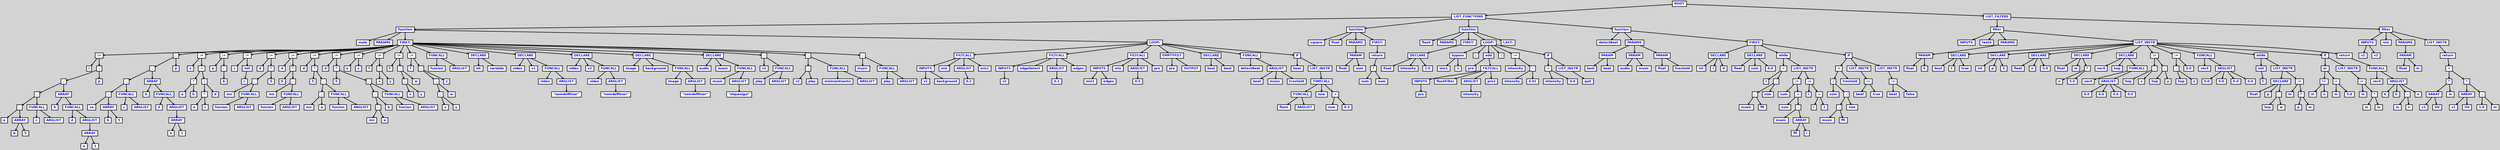 digraph {

	ordering=out;
	ranksep=.4;
	bgcolor="lightgrey"; node [shape=box, fixedsize=false, fontsize=12, fontname="Helvetica-bold", fontcolor="blue"
		width=.25, height=.25, color="black", fillcolor="white", style="filled, solid, bold"];
	edge [arrowsize=.5, color="black", style="bold"]

  n0 [label="ROOT"];
  n1 [label="LIST_FUNCTIONS"];
  n1 [label="LIST_FUNCTIONS"];
  n2 [label="function"];
  n2 [label="function"];
  n3 [label="main"];
  n4 [label="PARAMS"];
  n5 [label="FIRST:"];
  n5 [label="FIRST:"];
  n6 [label=":="];
  n6 [label=":="];
  n7 [label="l"];
  n8 [label="."];
  n8 [label="."];
  n9 [label="."];
  n9 [label="."];
  n10 [label="."];
  n10 [label="."];
  n11 [label="."];
  n11 [label="."];
  n12 [label="a"];
  n13 [label="ARRAY"];
  n13 [label="ARRAY"];
  n14 [label="b"];
  n15 [label="5"];
  n16 [label="FUNCALL"];
  n16 [label="FUNCALL"];
  n17 [label="c"];
  n18 [label="ARGLIST"];
  n19 [label="ARRAY"];
  n19 [label="ARRAY"];
  n20 [label="b"];
  n21 [label="FUNCALL"];
  n21 [label="FUNCALL"];
  n22 [label="d"];
  n23 [label="ARGLIST"];
  n23 [label="ARGLIST"];
  n24 [label="ARRAY"];
  n24 [label="ARRAY"];
  n25 [label="e"];
  n26 [label="1"];
  n27 [label="p"];
  n28 [label="."];
  n28 [label="."];
  n29 [label="."];
  n29 [label="."];
  n30 [label="."];
  n30 [label="."];
  n31 [label="."];
  n31 [label="."];
  n32 [label="xa"];
  n33 [label="ARRAY"];
  n33 [label="ARRAY"];
  n34 [label="b"];
  n35 [label="5"];
  n36 [label="FUNCALL"];
  n36 [label="FUNCALL"];
  n37 [label="c"];
  n38 [label="ARGLIST"];
  n39 [label="ARRAY"];
  n39 [label="ARRAY"];
  n40 [label="b"];
  n41 [label="FUNCALL"];
  n41 [label="FUNCALL"];
  n42 [label="d"];
  n43 [label="ARGLIST"];
  n43 [label="ARGLIST"];
  n44 [label="ARRAY"];
  n44 [label="ARRAY"];
  n45 [label="e"];
  n46 [label="1"];
  n47 [label="p"];
  n48 [label=":="];
  n48 [label=":="];
  n49 [label="x"];
  n50 [label="+"];
  n50 [label="+"];
  n51 [label="*"];
  n51 [label="*"];
  n52 [label="a"];
  n53 [label="b"];
  n54 [label="/"];
  n54 [label="/"];
  n55 [label="*"];
  n55 [label="*"];
  n56 [label="e"];
  n57 [label="c"];
  n58 [label="d"];
  n59 [label=":="];
  n59 [label=":="];
  n60 [label="a"];
  n61 [label="-"];
  n61 [label="-"];
  n62 [label="b"];
  n63 [label=":="];
  n63 [label=":="];
  n64 [label="c"];
  n65 [label="not"];
  n65 [label="not"];
  n66 [label="c"];
  n67 [label=":="];
  n67 [label=":="];
  n68 [label="d"];
  n69 [label="*"];
  n69 [label="*"];
  n70 [label="."];
  n70 [label="."];
  n71 [label="mn"];
  n72 [label="FUNCALL"];
  n72 [label="FUNCALL"];
  n73 [label="funcion"];
  n74 [label="ARGLIST"];
  n75 [label="5"];
  n76 [label=":="];
  n76 [label=":="];
  n77 [label="d"];
  n78 [label="*"];
  n78 [label="*"];
  n79 [label="5"];
  n80 [label="."];
  n80 [label="."];
  n81 [label="mn"];
  n82 [label="FUNCALL"];
  n82 [label="FUNCALL"];
  n83 [label="funcion"];
  n84 [label="ARGLIST"];
  n85 [label=":="];
  n85 [label=":="];
  n86 [label="d"];
  n87 [label="*"];
  n87 [label="*"];
  n88 [label="5"];
  n89 [label="."];
  n89 [label="."];
  n90 [label="."];
  n90 [label="."];
  n91 [label="mn"];
  n92 [label="a"];
  n93 [label="FUNCALL"];
  n93 [label="FUNCALL"];
  n94 [label="funcion"];
  n95 [label="ARGLIST"];
  n96 [label=":="];
  n96 [label=":="];
  n97 [label="d"];
  n98 [label="*"];
  n98 [label="*"];
  n99 [label="5"];
  n100 [label="."];
  n100 [label="."];
  n101 [label="."];
  n101 [label="."];
  n102 [label="."];
  n102 [label="."];
  n103 [label="mn"];
  n104 [label="a"];
  n105 [label="b"];
  n106 [label="FUNCALL"];
  n106 [label="FUNCALL"];
  n107 [label="funcion"];
  n108 [label="ARGLIST"];
  n109 [label=":="];
  n109 [label=":="];
  n110 [label="e"];
  n111 [label="x"];
  n112 [label=":="];
  n112 [label=":="];
  n113 [label="f"];
  n114 [label="."];
  n114 [label="."];
  n115 [label="x"];
  n116 [label="y"];
  n117 [label=":="];
  n117 [label=":="];
  n118 [label="f"];
  n119 [label="."];
  n119 [label="."];
  n120 [label="."];
  n120 [label="."];
  n121 [label="x"];
  n122 [label="y"];
  n123 [label="w"];
  n124 [label=":="];
  n124 [label=":="];
  n125 [label="f"];
  n126 [label="."];
  n126 [label="."];
  n127 [label="."];
  n127 [label="."];
  n128 [label="."];
  n128 [label="."];
  n129 [label="x"];
  n130 [label="y"];
  n131 [label="w"];
  n132 [label="z"];
  n133 [label="FUNCALL"];
  n133 [label="FUNCALL"];
  n134 [label="funcion"];
  n135 [label="ARGLIST"];
  n136 [label="DECLARE"];
  n136 [label="DECLARE"];
  n137 [label="int"];
  n138 [label="variable"];
  n139 [label="DECLARE"];
  n139 [label="DECLARE"];
  n140 [label="video"];
  n141 [label="v1"];
  n142 [label="FUNCALL"];
  n142 [label="FUNCALL"];
  n143 [label="video"];
  n144 [label="ARGLIST"];
  n144 [label="ARGLIST"];
  n145 [label="\"nomdelfitxer\""];
  n146 [label="DECLARE"];
  n146 [label="DECLARE"];
  n147 [label="video"];
  n148 [label="v2"];
  n149 [label="FUNCALL"];
  n149 [label="FUNCALL"];
  n150 [label="video"];
  n151 [label="ARGLIST"];
  n151 [label="ARGLIST"];
  n152 [label="\"nomdelfitxer\""];
  n153 [label="DECLARE"];
  n153 [label="DECLARE"];
  n154 [label="image"];
  n155 [label="background"];
  n156 [label="FUNCALL"];
  n156 [label="FUNCALL"];
  n157 [label="image"];
  n158 [label="ARGLIST"];
  n158 [label="ARGLIST"];
  n159 [label="\"nomdelfitxer\""];
  n160 [label="DECLARE"];
  n160 [label="DECLARE"];
  n161 [label="audio"];
  n162 [label="music"];
  n163 [label="FUNCALL"];
  n163 [label="FUNCALL"];
  n164 [label="music"];
  n165 [label="ARGLIST"];
  n165 [label="ARGLIST"];
  n166 [label="\"elquesigui\""];
  n167 [label="."];
  n167 [label="."];
  n168 [label="v1"];
  n169 [label="FUNCALL"];
  n169 [label="FUNCALL"];
  n170 [label="play"];
  n171 [label="ARGLIST"];
  n172 [label="."];
  n172 [label="."];
  n173 [label="."];
  n173 [label="."];
  n174 [label="v2"];
  n175 [label="play"];
  n176 [label="FUNCALL"];
  n176 [label="FUNCALL"];
  n177 [label="meinventoesto"];
  n178 [label="ARGLIST"];
  n179 [label="."];
  n179 [label="."];
  n180 [label="music"];
  n181 [label="FUNCALL"];
  n181 [label="FUNCALL"];
  n182 [label="play"];
  n183 [label="ARGLIST"];
  n184 [label="LOOP:"];
  n184 [label="LOOP:"];
  n185 [label="FILTCALL"];
  n185 [label="FILTCALL"];
  n186 [label="INPUTS"];
  n186 [label="INPUTS"];
  n187 [label="v1"];
  n188 [label="background"];
  n189 [label="mix"];
  n190 [label="ARGLIST"];
  n190 [label="ARGLIST"];
  n191 [label="0.2"];
  n192 [label="mix1"];
  n193 [label="FILTCALL"];
  n193 [label="FILTCALL"];
  n194 [label="INPUTS"];
  n194 [label="INPUTS"];
  n195 [label="v2"];
  n196 [label="edgeDetect"];
  n197 [label="ARGLIST"];
  n197 [label="ARGLIST"];
  n198 [label="0.1"];
  n199 [label="edges"];
  n200 [label="FILTCALL"];
  n200 [label="FILTCALL"];
  n201 [label="INPUTS"];
  n201 [label="INPUTS"];
  n202 [label="mix1"];
  n203 [label="edges"];
  n204 [label="mix"];
  n205 [label="ARGLIST"];
  n205 [label="ARGLIST"];
  n206 [label="0.5"];
  n207 [label="pre"];
  n208 [label="EMPTYFILT"];
  n208 [label="EMPTYFILT"];
  n209 [label="pre"];
  n210 [label="OUTPUT"];
  n211 [label="DECLARE"];
  n211 [label="DECLARE"];
  n212 [label="bool"];
  n213 [label="beat"];
  n214 [label="FUNCALL"];
  n214 [label="FUNCALL"];
  n215 [label="detectBeat"];
  n216 [label="ARGLIST"];
  n216 [label="ARGLIST"];
  n217 [label="beat"];
  n218 [label="music"];
  n219 [label="treshold"];
  n220 [label="if"];
  n220 [label="if"];
  n221 [label="beat"];
  n222 [label="LIST_INSTR"];
  n222 [label="LIST_INSTR"];
  n223 [label="TIMECALL"];
  n223 [label="TIMECALL"];
  n224 [label="FUNCALL"];
  n224 [label="FUNCALL"];
  n225 [label="flash"];
  n226 [label="ARGLIST"];
  n227 [label="now"];
  n228 [label="+"];
  n228 [label="+"];
  n229 [label="now"];
  n230 [label="0.5"];
  n231 [label="function"];
  n231 [label="function"];
  n232 [label="square"];
  n233 [label="float"];
  n234 [label="PARAMS"];
  n234 [label="PARAMS"];
  n235 [label="PARAM"];
  n235 [label="PARAM"];
  n236 [label="float"];
  n237 [label="num"];
  n238 [label="FIRST:"];
  n238 [label="FIRST:"];
  n239 [label="return"];
  n239 [label="return"];
  n240 [label="*"];
  n240 [label="*"];
  n241 [label="num"];
  n242 [label="num"];
  n243 [label="function"];
  n243 [label="function"];
  n244 [label="flash"];
  n245 [label="PARAMS"];
  n246 [label="FIRST:"];
  n246 [label="FIRST:"];
  n247 [label="DECLARE"];
  n247 [label="DECLARE"];
  n248 [label="float"];
  n249 [label="intensity"];
  n250 [label="1.0"];
  n251 [label="LOOP:"];
  n251 [label="LOOP:"];
  n252 [label="bypass"];
  n252 [label="bypass"];
  n253 [label="mix1"];
  n254 [label="1"];
  n255 [label=";"];
  n256 [label="add"];
  n256 [label="add"];
  n257 [label="pre"];
  n258 [label="FILTCALL"];
  n258 [label="FILTCALL"];
  n259 [label="INPUTS"];
  n259 [label="INPUTS"];
  n260 [label="pre"];
  n261 [label="flashFilter"];
  n262 [label="ARGLIST"];
  n262 [label="ARGLIST"];
  n263 [label="intensity"];
  n264 [label="pre2"];
  n265 [label=";"];
  n266 [label=":="];
  n266 [label=":="];
  n267 [label="intensity"];
  n268 [label="-"];
  n268 [label="-"];
  n269 [label="intensity"];
  n270 [label="0.01"];
  n271 [label="if"];
  n271 [label="if"];
  n272 [label="<"];
  n272 [label="<"];
  n273 [label="intensity"];
  n274 [label="0.0"];
  n275 [label="LIST_INSTR"];
  n275 [label="LIST_INSTR"];
  n276 [label="quit"];
  n277 [label="LAST:"];
  n278 [label="function"];
  n278 [label="function"];
  n279 [label="detectBeat"];
  n280 [label="PARAMS"];
  n280 [label="PARAMS"];
  n281 [label="PARAM"];
  n281 [label="PARAM"];
  n282 [label="bool"];
  n283 [label="beat"];
  n284 [label="PARAM"];
  n284 [label="PARAM"];
  n285 [label="audio"];
  n286 [label="music"];
  n287 [label="PARAM"];
  n287 [label="PARAM"];
  n288 [label="float"];
  n289 [label="treshold"];
  n290 [label="FIRST:"];
  n290 [label="FIRST:"];
  n291 [label="DECLARE"];
  n291 [label="DECLARE"];
  n292 [label="int"];
  n293 [label="i"];
  n294 [label="0"];
  n295 [label="DECLARE"];
  n295 [label="DECLARE"];
  n296 [label="float"];
  n297 [label="sum"];
  n298 [label="0.0"];
  n299 [label="while"];
  n299 [label="while"];
  n300 [label="<"];
  n300 [label="<"];
  n301 [label="i"];
  n302 [label="."];
  n302 [label="."];
  n303 [label="."];
  n303 [label="."];
  n304 [label="music"];
  n305 [label="fft"];
  n306 [label="size"];
  n307 [label="LIST_INSTR"];
  n307 [label="LIST_INSTR"];
  n308 [label=":="];
  n308 [label=":="];
  n309 [label="sum"];
  n310 [label="+"];
  n310 [label="+"];
  n311 [label="sum"];
  n312 [label="."];
  n312 [label="."];
  n313 [label="music"];
  n314 [label="ARRAY"];
  n314 [label="ARRAY"];
  n315 [label="fft"];
  n316 [label="i"];
  n317 [label=":="];
  n317 [label=":="];
  n318 [label="i"];
  n319 [label="+"];
  n319 [label="+"];
  n320 [label="i"];
  n321 [label="1"];
  n322 [label="if"];
  n322 [label="if"];
  n323 [label=">"];
  n323 [label=">"];
  n324 [label="/"];
  n324 [label="/"];
  n325 [label="sum"];
  n326 [label="."];
  n326 [label="."];
  n327 [label="."];
  n327 [label="."];
  n328 [label="music"];
  n329 [label="fft"];
  n330 [label="size"];
  n331 [label="treshold"];
  n332 [label="LIST_INSTR"];
  n332 [label="LIST_INSTR"];
  n333 [label=":="];
  n333 [label=":="];
  n334 [label="beat"];
  n335 [label="true"];
  n336 [label="LIST_INSTR"];
  n336 [label="LIST_INSTR"];
  n337 [label=":="];
  n337 [label=":="];
  n338 [label="beat"];
  n339 [label="false"];
  n340 [label="LIST_FILTERS"];
  n340 [label="LIST_FILTERS"];
  n341 [label="filter"];
  n341 [label="filter"];
  n342 [label="INPUTS"];
  n343 [label="testA"];
  n344 [label="PARAMS"];
  n344 [label="PARAMS"];
  n345 [label="PARAM"];
  n345 [label="PARAM"];
  n346 [label="float"];
  n347 [label="k"];
  n348 [label="LIST_INSTR"];
  n348 [label="LIST_INSTR"];
  n349 [label="DECLARE"];
  n349 [label="DECLARE"];
  n350 [label="bool"];
  n351 [label="t"];
  n352 [label="true"];
  n353 [label="DECLARE"];
  n353 [label="DECLARE"];
  n354 [label="int"];
  n355 [label="p"];
  n356 [label="5"];
  n357 [label="DECLARE"];
  n357 [label="DECLARE"];
  n358 [label="float"];
  n359 [label="n"];
  n360 [label="5.0"];
  n361 [label="DECLARE"];
  n361 [label="DECLARE"];
  n362 [label="float"];
  n363 [label="m"];
  n364 [label="*"];
  n364 [label="*"];
  n365 [label="n"];
  n366 [label="5.0"];
  n367 [label="DECLARE"];
  n367 [label="DECLARE"];
  n368 [label="vec4"];
  n369 [label="hop"];
  n370 [label="FUNCALL"];
  n370 [label="FUNCALL"];
  n371 [label="vec4"];
  n372 [label="ARGLIST"];
  n372 [label="ARGLIST"];
  n373 [label="0.0"];
  n374 [label="0.0"];
  n375 [label="0.0"];
  n376 [label="0.0"];
  n377 [label=":="];
  n377 [label=":="];
  n378 [label="."];
  n378 [label="."];
  n379 [label="hop"];
  n380 [label="x"];
  n381 [label="."];
  n381 [label="."];
  n382 [label="hop"];
  n383 [label="y"];
  n384 [label=":="];
  n384 [label=":="];
  n385 [label="."];
  n385 [label="."];
  n386 [label="hop"];
  n387 [label="z"];
  n388 [label="5.0"];
  n389 [label="FUNCALL"];
  n389 [label="FUNCALL"];
  n390 [label="vec4"];
  n391 [label="ARGLIST"];
  n391 [label="ARGLIST"];
  n392 [label="0.0"];
  n393 [label="0.0"];
  n394 [label="0.0"];
  n395 [label="0.0"];
  n396 [label="while"];
  n396 [label="while"];
  n397 [label="not"];
  n397 [label="not"];
  n398 [label="t"];
  n399 [label="LIST_INSTR"];
  n399 [label="LIST_INSTR"];
  n400 [label="DECLARE"];
  n400 [label="DECLARE"];
  n401 [label="float"];
  n402 [label="p"];
  n403 [label="."];
  n403 [label="."];
  n404 [label="hop"];
  n405 [label="w"];
  n406 [label=":="];
  n406 [label=":="];
  n407 [label="m"];
  n408 [label="*"];
  n408 [label="*"];
  n409 [label="p"];
  n410 [label="m"];
  n411 [label="if"];
  n411 [label="if"];
  n412 [label="or"];
  n412 [label="or"];
  n413 [label="!="];
  n413 [label="!="];
  n414 [label="m"];
  n415 [label="n"];
  n416 [label="<"];
  n416 [label="<"];
  n417 [label="m"];
  n418 [label="5.0"];
  n419 [label="LIST_INSTR"];
  n419 [label="LIST_INSTR"];
  n420 [label=":="];
  n420 [label=":="];
  n421 [label="m"];
  n422 [label="*"];
  n422 [label="*"];
  n423 [label="m"];
  n424 [label="m"];
  n425 [label="return"];
  n425 [label="return"];
  n426 [label="FUNCALL"];
  n426 [label="FUNCALL"];
  n427 [label="vec4"];
  n428 [label="ARGLIST"];
  n428 [label="ARGLIST"];
  n429 [label="k"];
  n430 [label="k"];
  n431 [label="-"];
  n431 [label="-"];
  n432 [label="m"];
  n433 [label="n"];
  n434 [label="n"];
  n435 [label="filter"];
  n435 [label="filter"];
  n436 [label="INPUTS"];
  n436 [label="INPUTS"];
  n437 [label="v1"];
  n438 [label="v2"];
  n439 [label="mix"];
  n440 [label="PARAMS"];
  n440 [label="PARAMS"];
  n441 [label="PARAM"];
  n441 [label="PARAM"];
  n442 [label="float"];
  n443 [label="m"];
  n444 [label="LIST_INSTR"];
  n444 [label="LIST_INSTR"];
  n445 [label="return"];
  n445 [label="return"];
  n446 [label="+"];
  n446 [label="+"];
  n447 [label="*"];
  n447 [label="*"];
  n448 [label="ARRAY"];
  n448 [label="ARRAY"];
  n449 [label="v1"];
  n450 [label="UV"];
  n451 [label="m"];
  n452 [label="*"];
  n452 [label="*"];
  n453 [label="ARRAY"];
  n453 [label="ARRAY"];
  n454 [label="v1"];
  n455 [label="UV"];
  n456 [label="-"];
  n456 [label="-"];
  n457 [label="1.0"];
  n458 [label="m"];

  n0 -> n1 // "ROOT" -> "LIST_FUNCTIONS"
  n1 -> n2 // "LIST_FUNCTIONS" -> "function"
  n2 -> n3 // "function" -> "main"
  n2 -> n4 // "function" -> "PARAMS"
  n2 -> n5 // "function" -> "FIRST:"
  n5 -> n6 // "FIRST:" -> ":="
  n6 -> n7 // ":=" -> "l"
  n6 -> n8 // ":=" -> "."
  n8 -> n9 // "." -> "."
  n9 -> n10 // "." -> "."
  n10 -> n11 // "." -> "."
  n11 -> n12 // "." -> "a"
  n11 -> n13 // "." -> "ARRAY"
  n13 -> n14 // "ARRAY" -> "b"
  n13 -> n15 // "ARRAY" -> "5"
  n10 -> n16 // "." -> "FUNCALL"
  n16 -> n17 // "FUNCALL" -> "c"
  n16 -> n18 // "FUNCALL" -> "ARGLIST"
  n9 -> n19 // "." -> "ARRAY"
  n19 -> n20 // "ARRAY" -> "b"
  n19 -> n21 // "ARRAY" -> "FUNCALL"
  n21 -> n22 // "FUNCALL" -> "d"
  n21 -> n23 // "FUNCALL" -> "ARGLIST"
  n23 -> n24 // "ARGLIST" -> "ARRAY"
  n24 -> n25 // "ARRAY" -> "e"
  n24 -> n26 // "ARRAY" -> "1"
  n8 -> n27 // "." -> "p"
  n5 -> n28 // "FIRST:" -> "."
  n28 -> n29 // "." -> "."
  n29 -> n30 // "." -> "."
  n30 -> n31 // "." -> "."
  n31 -> n32 // "." -> "xa"
  n31 -> n33 // "." -> "ARRAY"
  n33 -> n34 // "ARRAY" -> "b"
  n33 -> n35 // "ARRAY" -> "5"
  n30 -> n36 // "." -> "FUNCALL"
  n36 -> n37 // "FUNCALL" -> "c"
  n36 -> n38 // "FUNCALL" -> "ARGLIST"
  n29 -> n39 // "." -> "ARRAY"
  n39 -> n40 // "ARRAY" -> "b"
  n39 -> n41 // "ARRAY" -> "FUNCALL"
  n41 -> n42 // "FUNCALL" -> "d"
  n41 -> n43 // "FUNCALL" -> "ARGLIST"
  n43 -> n44 // "ARGLIST" -> "ARRAY"
  n44 -> n45 // "ARRAY" -> "e"
  n44 -> n46 // "ARRAY" -> "1"
  n28 -> n47 // "." -> "p"
  n5 -> n48 // "FIRST:" -> ":="
  n48 -> n49 // ":=" -> "x"
  n48 -> n50 // ":=" -> "+"
  n50 -> n51 // "+" -> "*"
  n51 -> n52 // "*" -> "a"
  n51 -> n53 // "*" -> "b"
  n50 -> n54 // "+" -> "/"
  n54 -> n55 // "/" -> "*"
  n55 -> n56 // "*" -> "e"
  n55 -> n57 // "*" -> "c"
  n54 -> n58 // "/" -> "d"
  n5 -> n59 // "FIRST:" -> ":="
  n59 -> n60 // ":=" -> "a"
  n59 -> n61 // ":=" -> "-"
  n61 -> n62 // "-" -> "b"
  n5 -> n63 // "FIRST:" -> ":="
  n63 -> n64 // ":=" -> "c"
  n63 -> n65 // ":=" -> "not"
  n65 -> n66 // "not" -> "c"
  n5 -> n67 // "FIRST:" -> ":="
  n67 -> n68 // ":=" -> "d"
  n67 -> n69 // ":=" -> "*"
  n69 -> n70 // "*" -> "."
  n70 -> n71 // "." -> "mn"
  n70 -> n72 // "." -> "FUNCALL"
  n72 -> n73 // "FUNCALL" -> "funcion"
  n72 -> n74 // "FUNCALL" -> "ARGLIST"
  n69 -> n75 // "*" -> "5"
  n5 -> n76 // "FIRST:" -> ":="
  n76 -> n77 // ":=" -> "d"
  n76 -> n78 // ":=" -> "*"
  n78 -> n79 // "*" -> "5"
  n78 -> n80 // "*" -> "."
  n80 -> n81 // "." -> "mn"
  n80 -> n82 // "." -> "FUNCALL"
  n82 -> n83 // "FUNCALL" -> "funcion"
  n82 -> n84 // "FUNCALL" -> "ARGLIST"
  n5 -> n85 // "FIRST:" -> ":="
  n85 -> n86 // ":=" -> "d"
  n85 -> n87 // ":=" -> "*"
  n87 -> n88 // "*" -> "5"
  n87 -> n89 // "*" -> "."
  n89 -> n90 // "." -> "."
  n90 -> n91 // "." -> "mn"
  n90 -> n92 // "." -> "a"
  n89 -> n93 // "." -> "FUNCALL"
  n93 -> n94 // "FUNCALL" -> "funcion"
  n93 -> n95 // "FUNCALL" -> "ARGLIST"
  n5 -> n96 // "FIRST:" -> ":="
  n96 -> n97 // ":=" -> "d"
  n96 -> n98 // ":=" -> "*"
  n98 -> n99 // "*" -> "5"
  n98 -> n100 // "*" -> "."
  n100 -> n101 // "." -> "."
  n101 -> n102 // "." -> "."
  n102 -> n103 // "." -> "mn"
  n102 -> n104 // "." -> "a"
  n101 -> n105 // "." -> "b"
  n100 -> n106 // "." -> "FUNCALL"
  n106 -> n107 // "FUNCALL" -> "funcion"
  n106 -> n108 // "FUNCALL" -> "ARGLIST"
  n5 -> n109 // "FIRST:" -> ":="
  n109 -> n110 // ":=" -> "e"
  n109 -> n111 // ":=" -> "x"
  n5 -> n112 // "FIRST:" -> ":="
  n112 -> n113 // ":=" -> "f"
  n112 -> n114 // ":=" -> "."
  n114 -> n115 // "." -> "x"
  n114 -> n116 // "." -> "y"
  n5 -> n117 // "FIRST:" -> ":="
  n117 -> n118 // ":=" -> "f"
  n117 -> n119 // ":=" -> "."
  n119 -> n120 // "." -> "."
  n120 -> n121 // "." -> "x"
  n120 -> n122 // "." -> "y"
  n119 -> n123 // "." -> "w"
  n5 -> n124 // "FIRST:" -> ":="
  n124 -> n125 // ":=" -> "f"
  n124 -> n126 // ":=" -> "."
  n126 -> n127 // "." -> "."
  n127 -> n128 // "." -> "."
  n128 -> n129 // "." -> "x"
  n128 -> n130 // "." -> "y"
  n127 -> n131 // "." -> "w"
  n126 -> n132 // "." -> "z"
  n5 -> n133 // "FIRST:" -> "FUNCALL"
  n133 -> n134 // "FUNCALL" -> "funcion"
  n133 -> n135 // "FUNCALL" -> "ARGLIST"
  n5 -> n136 // "FIRST:" -> "DECLARE"
  n136 -> n137 // "DECLARE" -> "int"
  n136 -> n138 // "DECLARE" -> "variable"
  n5 -> n139 // "FIRST:" -> "DECLARE"
  n139 -> n140 // "DECLARE" -> "video"
  n139 -> n141 // "DECLARE" -> "v1"
  n139 -> n142 // "DECLARE" -> "FUNCALL"
  n142 -> n143 // "FUNCALL" -> "video"
  n142 -> n144 // "FUNCALL" -> "ARGLIST"
  n144 -> n145 // "ARGLIST" -> "\"nomdelfitxer\""
  n5 -> n146 // "FIRST:" -> "DECLARE"
  n146 -> n147 // "DECLARE" -> "video"
  n146 -> n148 // "DECLARE" -> "v2"
  n146 -> n149 // "DECLARE" -> "FUNCALL"
  n149 -> n150 // "FUNCALL" -> "video"
  n149 -> n151 // "FUNCALL" -> "ARGLIST"
  n151 -> n152 // "ARGLIST" -> "\"nomdelfitxer\""
  n5 -> n153 // "FIRST:" -> "DECLARE"
  n153 -> n154 // "DECLARE" -> "image"
  n153 -> n155 // "DECLARE" -> "background"
  n153 -> n156 // "DECLARE" -> "FUNCALL"
  n156 -> n157 // "FUNCALL" -> "image"
  n156 -> n158 // "FUNCALL" -> "ARGLIST"
  n158 -> n159 // "ARGLIST" -> "\"nomdelfitxer\""
  n5 -> n160 // "FIRST:" -> "DECLARE"
  n160 -> n161 // "DECLARE" -> "audio"
  n160 -> n162 // "DECLARE" -> "music"
  n160 -> n163 // "DECLARE" -> "FUNCALL"
  n163 -> n164 // "FUNCALL" -> "music"
  n163 -> n165 // "FUNCALL" -> "ARGLIST"
  n165 -> n166 // "ARGLIST" -> "\"elquesigui\""
  n5 -> n167 // "FIRST:" -> "."
  n167 -> n168 // "." -> "v1"
  n167 -> n169 // "." -> "FUNCALL"
  n169 -> n170 // "FUNCALL" -> "play"
  n169 -> n171 // "FUNCALL" -> "ARGLIST"
  n5 -> n172 // "FIRST:" -> "."
  n172 -> n173 // "." -> "."
  n173 -> n174 // "." -> "v2"
  n173 -> n175 // "." -> "play"
  n172 -> n176 // "." -> "FUNCALL"
  n176 -> n177 // "FUNCALL" -> "meinventoesto"
  n176 -> n178 // "FUNCALL" -> "ARGLIST"
  n5 -> n179 // "FIRST:" -> "."
  n179 -> n180 // "." -> "music"
  n179 -> n181 // "." -> "FUNCALL"
  n181 -> n182 // "FUNCALL" -> "play"
  n181 -> n183 // "FUNCALL" -> "ARGLIST"
  n2 -> n184 // "function" -> "LOOP:"
  n184 -> n185 // "LOOP:" -> "FILTCALL"
  n185 -> n186 // "FILTCALL" -> "INPUTS"
  n186 -> n187 // "INPUTS" -> "v1"
  n186 -> n188 // "INPUTS" -> "background"
  n185 -> n189 // "FILTCALL" -> "mix"
  n185 -> n190 // "FILTCALL" -> "ARGLIST"
  n190 -> n191 // "ARGLIST" -> "0.2"
  n185 -> n192 // "FILTCALL" -> "mix1"
  n184 -> n193 // "LOOP:" -> "FILTCALL"
  n193 -> n194 // "FILTCALL" -> "INPUTS"
  n194 -> n195 // "INPUTS" -> "v2"
  n193 -> n196 // "FILTCALL" -> "edgeDetect"
  n193 -> n197 // "FILTCALL" -> "ARGLIST"
  n197 -> n198 // "ARGLIST" -> "0.1"
  n193 -> n199 // "FILTCALL" -> "edges"
  n184 -> n200 // "LOOP:" -> "FILTCALL"
  n200 -> n201 // "FILTCALL" -> "INPUTS"
  n201 -> n202 // "INPUTS" -> "mix1"
  n201 -> n203 // "INPUTS" -> "edges"
  n200 -> n204 // "FILTCALL" -> "mix"
  n200 -> n205 // "FILTCALL" -> "ARGLIST"
  n205 -> n206 // "ARGLIST" -> "0.5"
  n200 -> n207 // "FILTCALL" -> "pre"
  n184 -> n208 // "LOOP:" -> "EMPTYFILT"
  n208 -> n209 // "EMPTYFILT" -> "pre"
  n208 -> n210 // "EMPTYFILT" -> "OUTPUT"
  n184 -> n211 // "LOOP:" -> "DECLARE"
  n211 -> n212 // "DECLARE" -> "bool"
  n211 -> n213 // "DECLARE" -> "beat"
  n184 -> n214 // "LOOP:" -> "FUNCALL"
  n214 -> n215 // "FUNCALL" -> "detectBeat"
  n214 -> n216 // "FUNCALL" -> "ARGLIST"
  n216 -> n217 // "ARGLIST" -> "beat"
  n216 -> n218 // "ARGLIST" -> "music"
  n216 -> n219 // "ARGLIST" -> "treshold"
  n184 -> n220 // "LOOP:" -> "if"
  n220 -> n221 // "if" -> "beat"
  n220 -> n222 // "if" -> "LIST_INSTR"
  n222 -> n223 // "LIST_INSTR" -> "TIMECALL"
  n223 -> n224 // "TIMECALL" -> "FUNCALL"
  n224 -> n225 // "FUNCALL" -> "flash"
  n224 -> n226 // "FUNCALL" -> "ARGLIST"
  n223 -> n227 // "TIMECALL" -> "now"
  n223 -> n228 // "TIMECALL" -> "+"
  n228 -> n229 // "+" -> "now"
  n228 -> n230 // "+" -> "0.5"
  n1 -> n231 // "LIST_FUNCTIONS" -> "function"
  n231 -> n232 // "function" -> "square"
  n231 -> n233 // "function" -> "float"
  n231 -> n234 // "function" -> "PARAMS"
  n234 -> n235 // "PARAMS" -> "PARAM"
  n235 -> n236 // "PARAM" -> "float"
  n235 -> n237 // "PARAM" -> "num"
  n231 -> n238 // "function" -> "FIRST:"
  n238 -> n239 // "FIRST:" -> "return"
  n239 -> n240 // "return" -> "*"
  n240 -> n241 // "*" -> "num"
  n240 -> n242 // "*" -> "num"
  n1 -> n243 // "LIST_FUNCTIONS" -> "function"
  n243 -> n244 // "function" -> "flash"
  n243 -> n245 // "function" -> "PARAMS"
  n243 -> n246 // "function" -> "FIRST:"
  n246 -> n247 // "FIRST:" -> "DECLARE"
  n247 -> n248 // "DECLARE" -> "float"
  n247 -> n249 // "DECLARE" -> "intensity"
  n247 -> n250 // "DECLARE" -> "1.0"
  n243 -> n251 // "function" -> "LOOP:"
  n251 -> n252 // "LOOP:" -> "bypass"
  n252 -> n253 // "bypass" -> "mix1"
  n252 -> n254 // "bypass" -> "1"
  n251 -> n255 // "LOOP:" -> ";"
  n251 -> n256 // "LOOP:" -> "add"
  n256 -> n257 // "add" -> "pre"
  n256 -> n258 // "add" -> "FILTCALL"
  n258 -> n259 // "FILTCALL" -> "INPUTS"
  n259 -> n260 // "INPUTS" -> "pre"
  n258 -> n261 // "FILTCALL" -> "flashFilter"
  n258 -> n262 // "FILTCALL" -> "ARGLIST"
  n262 -> n263 // "ARGLIST" -> "intensity"
  n258 -> n264 // "FILTCALL" -> "pre2"
  n251 -> n265 // "LOOP:" -> ";"
  n251 -> n266 // "LOOP:" -> ":="
  n266 -> n267 // ":=" -> "intensity"
  n266 -> n268 // ":=" -> "-"
  n268 -> n269 // "-" -> "intensity"
  n268 -> n270 // "-" -> "0.01"
  n251 -> n271 // "LOOP:" -> "if"
  n271 -> n272 // "if" -> "<"
  n272 -> n273 // "<" -> "intensity"
  n272 -> n274 // "<" -> "0.0"
  n271 -> n275 // "if" -> "LIST_INSTR"
  n275 -> n276 // "LIST_INSTR" -> "quit"
  n243 -> n277 // "function" -> "LAST:"
  n1 -> n278 // "LIST_FUNCTIONS" -> "function"
  n278 -> n279 // "function" -> "detectBeat"
  n278 -> n280 // "function" -> "PARAMS"
  n280 -> n281 // "PARAMS" -> "PARAM"
  n281 -> n282 // "PARAM" -> "bool"
  n281 -> n283 // "PARAM" -> "beat"
  n280 -> n284 // "PARAMS" -> "PARAM"
  n284 -> n285 // "PARAM" -> "audio"
  n284 -> n286 // "PARAM" -> "music"
  n280 -> n287 // "PARAMS" -> "PARAM"
  n287 -> n288 // "PARAM" -> "float"
  n287 -> n289 // "PARAM" -> "treshold"
  n278 -> n290 // "function" -> "FIRST:"
  n290 -> n291 // "FIRST:" -> "DECLARE"
  n291 -> n292 // "DECLARE" -> "int"
  n291 -> n293 // "DECLARE" -> "i"
  n291 -> n294 // "DECLARE" -> "0"
  n290 -> n295 // "FIRST:" -> "DECLARE"
  n295 -> n296 // "DECLARE" -> "float"
  n295 -> n297 // "DECLARE" -> "sum"
  n295 -> n298 // "DECLARE" -> "0.0"
  n290 -> n299 // "FIRST:" -> "while"
  n299 -> n300 // "while" -> "<"
  n300 -> n301 // "<" -> "i"
  n300 -> n302 // "<" -> "."
  n302 -> n303 // "." -> "."
  n303 -> n304 // "." -> "music"
  n303 -> n305 // "." -> "fft"
  n302 -> n306 // "." -> "size"
  n299 -> n307 // "while" -> "LIST_INSTR"
  n307 -> n308 // "LIST_INSTR" -> ":="
  n308 -> n309 // ":=" -> "sum"
  n308 -> n310 // ":=" -> "+"
  n310 -> n311 // "+" -> "sum"
  n310 -> n312 // "+" -> "."
  n312 -> n313 // "." -> "music"
  n312 -> n314 // "." -> "ARRAY"
  n314 -> n315 // "ARRAY" -> "fft"
  n314 -> n316 // "ARRAY" -> "i"
  n307 -> n317 // "LIST_INSTR" -> ":="
  n317 -> n318 // ":=" -> "i"
  n317 -> n319 // ":=" -> "+"
  n319 -> n320 // "+" -> "i"
  n319 -> n321 // "+" -> "1"
  n290 -> n322 // "FIRST:" -> "if"
  n322 -> n323 // "if" -> ">"
  n323 -> n324 // ">" -> "/"
  n324 -> n325 // "/" -> "sum"
  n324 -> n326 // "/" -> "."
  n326 -> n327 // "." -> "."
  n327 -> n328 // "." -> "music"
  n327 -> n329 // "." -> "fft"
  n326 -> n330 // "." -> "size"
  n323 -> n331 // ">" -> "treshold"
  n322 -> n332 // "if" -> "LIST_INSTR"
  n332 -> n333 // "LIST_INSTR" -> ":="
  n333 -> n334 // ":=" -> "beat"
  n333 -> n335 // ":=" -> "true"
  n322 -> n336 // "if" -> "LIST_INSTR"
  n336 -> n337 // "LIST_INSTR" -> ":="
  n337 -> n338 // ":=" -> "beat"
  n337 -> n339 // ":=" -> "false"
  n0 -> n340 // "ROOT" -> "LIST_FILTERS"
  n340 -> n341 // "LIST_FILTERS" -> "filter"
  n341 -> n342 // "filter" -> "INPUTS"
  n341 -> n343 // "filter" -> "testA"
  n341 -> n344 // "filter" -> "PARAMS"
  n344 -> n345 // "PARAMS" -> "PARAM"
  n345 -> n346 // "PARAM" -> "float"
  n345 -> n347 // "PARAM" -> "k"
  n341 -> n348 // "filter" -> "LIST_INSTR"
  n348 -> n349 // "LIST_INSTR" -> "DECLARE"
  n349 -> n350 // "DECLARE" -> "bool"
  n349 -> n351 // "DECLARE" -> "t"
  n349 -> n352 // "DECLARE" -> "true"
  n348 -> n353 // "LIST_INSTR" -> "DECLARE"
  n353 -> n354 // "DECLARE" -> "int"
  n353 -> n355 // "DECLARE" -> "p"
  n353 -> n356 // "DECLARE" -> "5"
  n348 -> n357 // "LIST_INSTR" -> "DECLARE"
  n357 -> n358 // "DECLARE" -> "float"
  n357 -> n359 // "DECLARE" -> "n"
  n357 -> n360 // "DECLARE" -> "5.0"
  n348 -> n361 // "LIST_INSTR" -> "DECLARE"
  n361 -> n362 // "DECLARE" -> "float"
  n361 -> n363 // "DECLARE" -> "m"
  n361 -> n364 // "DECLARE" -> "*"
  n364 -> n365 // "*" -> "n"
  n364 -> n366 // "*" -> "5.0"
  n348 -> n367 // "LIST_INSTR" -> "DECLARE"
  n367 -> n368 // "DECLARE" -> "vec4"
  n367 -> n369 // "DECLARE" -> "hop"
  n367 -> n370 // "DECLARE" -> "FUNCALL"
  n370 -> n371 // "FUNCALL" -> "vec4"
  n370 -> n372 // "FUNCALL" -> "ARGLIST"
  n372 -> n373 // "ARGLIST" -> "0.0"
  n372 -> n374 // "ARGLIST" -> "0.0"
  n372 -> n375 // "ARGLIST" -> "0.0"
  n372 -> n376 // "ARGLIST" -> "0.0"
  n348 -> n377 // "LIST_INSTR" -> ":="
  n377 -> n378 // ":=" -> "."
  n378 -> n379 // "." -> "hop"
  n378 -> n380 // "." -> "x"
  n377 -> n381 // ":=" -> "."
  n381 -> n382 // "." -> "hop"
  n381 -> n383 // "." -> "y"
  n348 -> n384 // "LIST_INSTR" -> ":="
  n384 -> n385 // ":=" -> "."
  n385 -> n386 // "." -> "hop"
  n385 -> n387 // "." -> "z"
  n384 -> n388 // ":=" -> "5.0"
  n348 -> n389 // "LIST_INSTR" -> "FUNCALL"
  n389 -> n390 // "FUNCALL" -> "vec4"
  n389 -> n391 // "FUNCALL" -> "ARGLIST"
  n391 -> n392 // "ARGLIST" -> "0.0"
  n391 -> n393 // "ARGLIST" -> "0.0"
  n391 -> n394 // "ARGLIST" -> "0.0"
  n391 -> n395 // "ARGLIST" -> "0.0"
  n348 -> n396 // "LIST_INSTR" -> "while"
  n396 -> n397 // "while" -> "not"
  n397 -> n398 // "not" -> "t"
  n396 -> n399 // "while" -> "LIST_INSTR"
  n399 -> n400 // "LIST_INSTR" -> "DECLARE"
  n400 -> n401 // "DECLARE" -> "float"
  n400 -> n402 // "DECLARE" -> "p"
  n400 -> n403 // "DECLARE" -> "."
  n403 -> n404 // "." -> "hop"
  n403 -> n405 // "." -> "w"
  n399 -> n406 // "LIST_INSTR" -> ":="
  n406 -> n407 // ":=" -> "m"
  n406 -> n408 // ":=" -> "*"
  n408 -> n409 // "*" -> "p"
  n408 -> n410 // "*" -> "m"
  n348 -> n411 // "LIST_INSTR" -> "if"
  n411 -> n412 // "if" -> "or"
  n412 -> n413 // "or" -> "!="
  n413 -> n414 // "!=" -> "m"
  n413 -> n415 // "!=" -> "n"
  n412 -> n416 // "or" -> "<"
  n416 -> n417 // "<" -> "m"
  n416 -> n418 // "<" -> "5.0"
  n411 -> n419 // "if" -> "LIST_INSTR"
  n419 -> n420 // "LIST_INSTR" -> ":="
  n420 -> n421 // ":=" -> "m"
  n420 -> n422 // ":=" -> "*"
  n422 -> n423 // "*" -> "m"
  n422 -> n424 // "*" -> "m"
  n348 -> n425 // "LIST_INSTR" -> "return"
  n425 -> n426 // "return" -> "FUNCALL"
  n426 -> n427 // "FUNCALL" -> "vec4"
  n426 -> n428 // "FUNCALL" -> "ARGLIST"
  n428 -> n429 // "ARGLIST" -> "k"
  n428 -> n430 // "ARGLIST" -> "k"
  n428 -> n431 // "ARGLIST" -> "-"
  n431 -> n432 // "-" -> "m"
  n431 -> n433 // "-" -> "n"
  n428 -> n434 // "ARGLIST" -> "n"
  n340 -> n435 // "LIST_FILTERS" -> "filter"
  n435 -> n436 // "filter" -> "INPUTS"
  n436 -> n437 // "INPUTS" -> "v1"
  n436 -> n438 // "INPUTS" -> "v2"
  n435 -> n439 // "filter" -> "mix"
  n435 -> n440 // "filter" -> "PARAMS"
  n440 -> n441 // "PARAMS" -> "PARAM"
  n441 -> n442 // "PARAM" -> "float"
  n441 -> n443 // "PARAM" -> "m"
  n435 -> n444 // "filter" -> "LIST_INSTR"
  n444 -> n445 // "LIST_INSTR" -> "return"
  n445 -> n446 // "return" -> "+"
  n446 -> n447 // "+" -> "*"
  n447 -> n448 // "*" -> "ARRAY"
  n448 -> n449 // "ARRAY" -> "v1"
  n448 -> n450 // "ARRAY" -> "UV"
  n447 -> n451 // "*" -> "m"
  n446 -> n452 // "+" -> "*"
  n452 -> n453 // "*" -> "ARRAY"
  n453 -> n454 // "ARRAY" -> "v1"
  n453 -> n455 // "ARRAY" -> "UV"
  n452 -> n456 // "*" -> "-"
  n456 -> n457 // "-" -> "1.0"
  n456 -> n458 // "-" -> "m"

}
